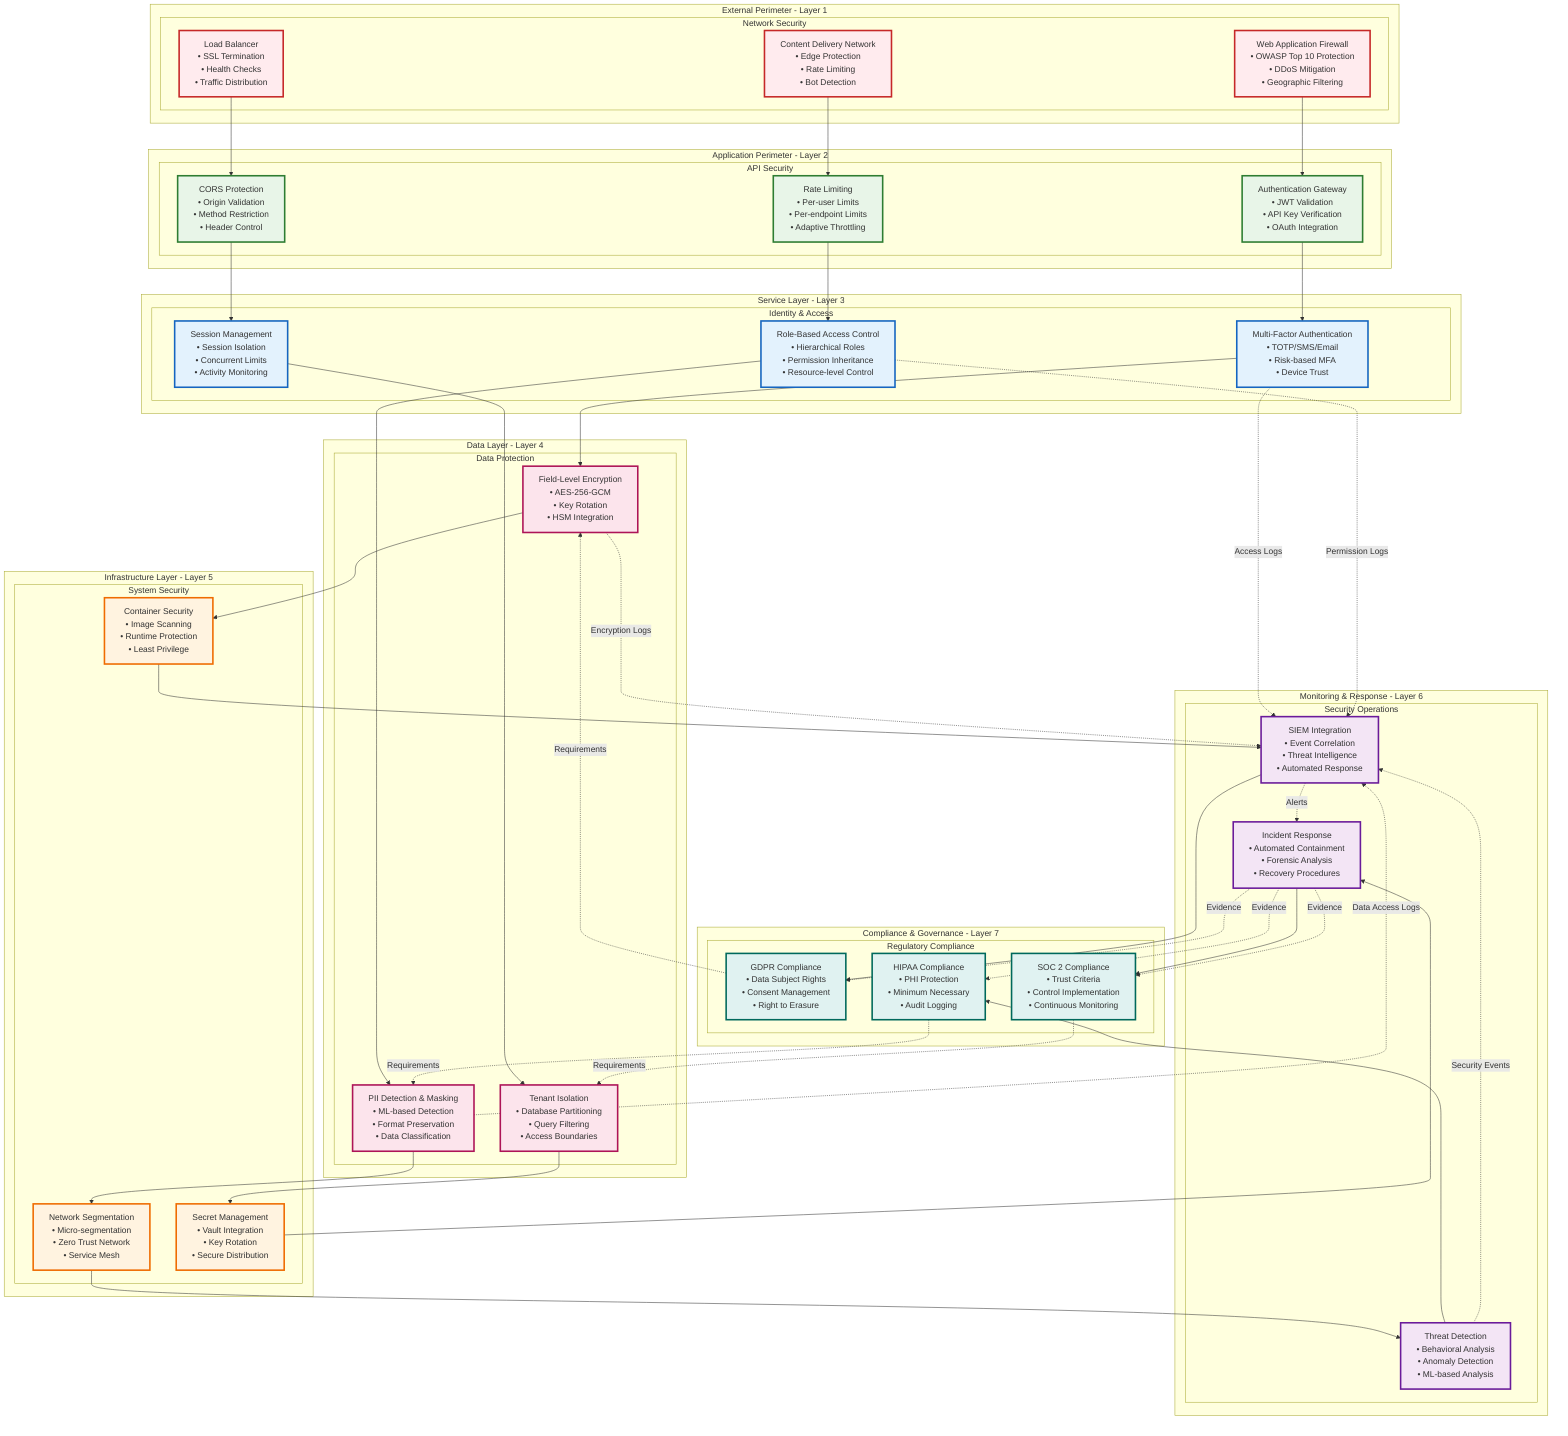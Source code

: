 graph TB
    subgraph "External Perimeter - Layer 1"
        subgraph "Network Security"
            WAF[Web Application Firewall<br/>• OWASP Top 10 Protection<br/>• DDoS Mitigation<br/>• Geographic Filtering]
            CDN[Content Delivery Network<br/>• Edge Protection<br/>• Rate Limiting<br/>• Bot Detection]
            LB[Load Balancer<br/>• SSL Termination<br/>• Health Checks<br/>• Traffic Distribution]
        end
    end

    subgraph "Application Perimeter - Layer 2"
        subgraph "API Security"
            AUTH[Authentication Gateway<br/>• JWT Validation<br/>• API Key Verification<br/>• OAuth Integration]
            RATE[Rate Limiting<br/>• Per-user Limits<br/>• Per-endpoint Limits<br/>• Adaptive Throttling]
            CORS[CORS Protection<br/>• Origin Validation<br/>• Method Restriction<br/>• Header Control]
        end
    end

    subgraph "Service Layer - Layer 3"
        subgraph "Identity & Access"
            MFA[Multi-Factor Authentication<br/>• TOTP/SMS/Email<br/>• Risk-based MFA<br/>• Device Trust]
            RBAC[Role-Based Access Control<br/>• Hierarchical Roles<br/>• Permission Inheritance<br/>• Resource-level Control]
            SESSION[Session Management<br/>• Session Isolation<br/>• Concurrent Limits<br/>• Activity Monitoring]
        end
    end

    subgraph "Data Layer - Layer 4"
        subgraph "Data Protection"
            ENCRYPT[Field-Level Encryption<br/>• AES-256-GCM<br/>• Key Rotation<br/>• HSM Integration]
            PII[PII Detection & Masking<br/>• ML-based Detection<br/>• Format Preservation<br/>• Data Classification]
            TENANT[Tenant Isolation<br/>• Database Partitioning<br/>• Query Filtering<br/>• Access Boundaries]
        end
    end

    subgraph "Infrastructure Layer - Layer 5"
        subgraph "System Security"
            CONTAINER[Container Security<br/>• Image Scanning<br/>• Runtime Protection<br/>• Least Privilege]
            NETWORK[Network Segmentation<br/>• Micro-segmentation<br/>• Zero Trust Network<br/>• Service Mesh]
            SECRETS[Secret Management<br/>• Vault Integration<br/>• Key Rotation<br/>• Secure Distribution]
        end
    end

    subgraph "Monitoring & Response - Layer 6"
        subgraph "Security Operations"
            SIEM[SIEM Integration<br/>• Event Correlation<br/>• Threat Intelligence<br/>• Automated Response]
            THREAT[Threat Detection<br/>• Behavioral Analysis<br/>• Anomaly Detection<br/>• ML-based Analysis]
            INCIDENT[Incident Response<br/>• Automated Containment<br/>• Forensic Analysis<br/>• Recovery Procedures]
        end
    end

    subgraph "Compliance & Governance - Layer 7"
        subgraph "Regulatory Compliance"
            GDPR[GDPR Compliance<br/>• Data Subject Rights<br/>• Consent Management<br/>• Right to Erasure]
            HIPAA[HIPAA Compliance<br/>• PHI Protection<br/>• Minimum Necessary<br/>• Audit Logging]
            SOC2[SOC 2 Compliance<br/>• Trust Criteria<br/>• Control Implementation<br/>• Continuous Monitoring]
        end
    end

    %% Layer Interactions
    WAF --> AUTH
    CDN --> RATE
    LB --> CORS
    
    AUTH --> MFA
    RATE --> RBAC
    CORS --> SESSION
    
    MFA --> ENCRYPT
    RBAC --> PII
    SESSION --> TENANT
    
    ENCRYPT --> CONTAINER
    PII --> NETWORK
    TENANT --> SECRETS
    
    CONTAINER --> SIEM
    NETWORK --> THREAT
    SECRETS --> INCIDENT
    
    SIEM --> GDPR
    THREAT --> HIPAA
    INCIDENT --> SOC2

    %% Security Event Flow
    THREAT -.->|Security Events| SIEM
    SIEM -.->|Alerts| INCIDENT
    INCIDENT -.->|Evidence| GDPR
    INCIDENT -.->|Evidence| HIPAA
    INCIDENT -.->|Evidence| SOC2

    %% Audit Flow
    MFA -.->|Access Logs| SIEM
    RBAC -.->|Permission Logs| SIEM
    ENCRYPT -.->|Encryption Logs| SIEM
    PII -.->|Data Access Logs| SIEM

    %% Compliance Flow
    GDPR -.->|Requirements| ENCRYPT
    HIPAA -.->|Requirements| PII
    SOC2 -.->|Requirements| TENANT

    %% Styling
    classDef layer1 fill:#ffebee,stroke:#c62828,stroke-width:3px
    classDef layer2 fill:#e8f5e8,stroke:#2e7d32,stroke-width:3px
    classDef layer3 fill:#e3f2fd,stroke:#1565c0,stroke-width:3px
    classDef layer4 fill:#fce4ec,stroke:#ad1457,stroke-width:3px
    classDef layer5 fill:#fff3e0,stroke:#ef6c00,stroke-width:3px
    classDef layer6 fill:#f3e5f5,stroke:#6a1b9a,stroke-width:3px
    classDef layer7 fill:#e0f2f1,stroke:#00695c,stroke-width:3px

    class WAF,CDN,LB layer1
    class AUTH,RATE,CORS layer2
    class MFA,RBAC,SESSION layer3
    class ENCRYPT,PII,TENANT layer4
    class CONTAINER,NETWORK,SECRETS layer5
    class SIEM,THREAT,INCIDENT layer6
    class GDPR,HIPAA,SOC2 layer7